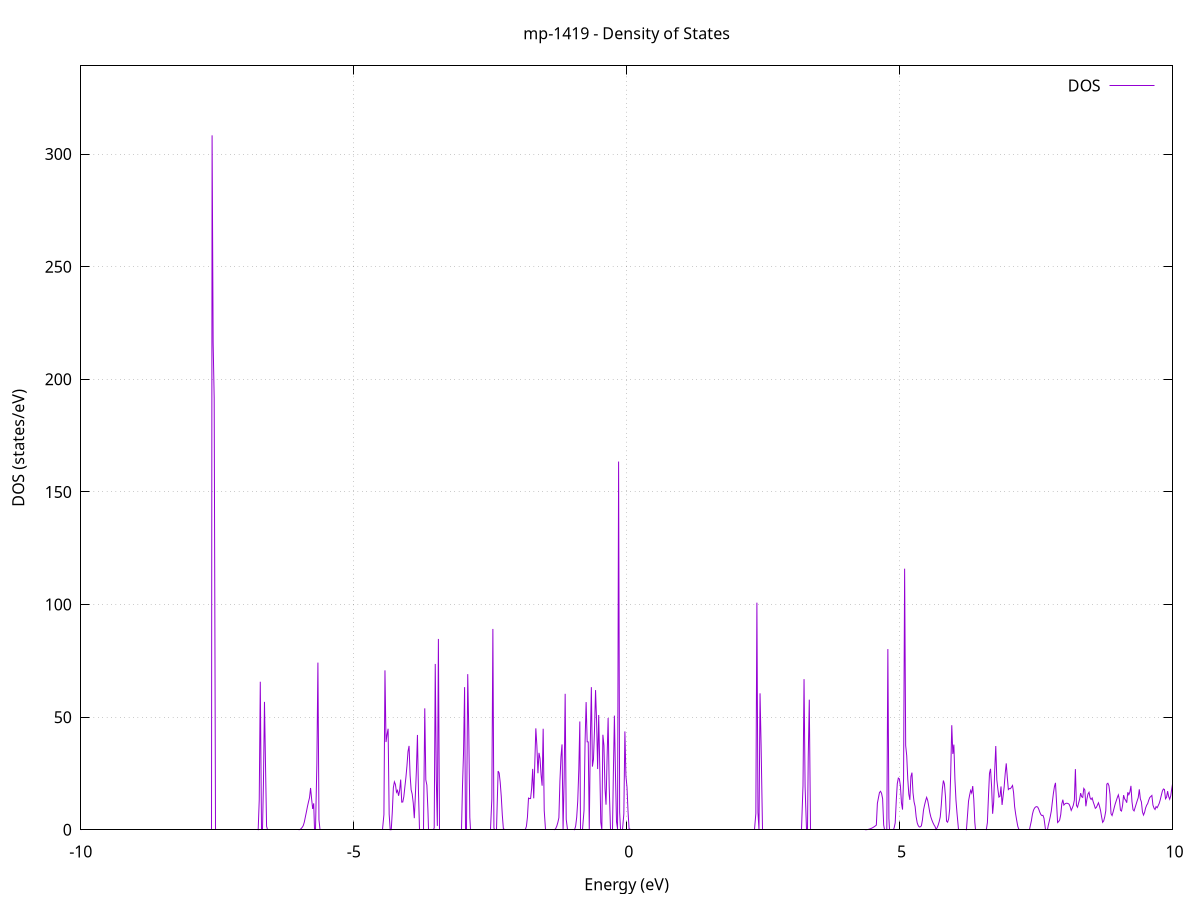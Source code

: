 set title 'mp-1419 - Density of States'
set xlabel 'Energy (eV)'
set ylabel 'DOS (states/eV)'
set grid
set xrange [-10:10]
set yrange [0:339.182]
set xzeroaxis lt -1
set terminal png size 800,600
set output 'mp-1419_dos_gnuplot.png'
plot '-' using 1:2 with lines title 'DOS'
-21.318300 0.000000
-21.299100 0.000000
-21.279900 0.000000
-21.260700 0.000000
-21.241500 0.000000
-21.222300 0.000000
-21.203100 0.000000
-21.183900 0.000000
-21.164700 0.000000
-21.145500 0.000000
-21.126300 0.000000
-21.107100 0.000000
-21.087900 0.000000
-21.068800 0.000000
-21.049600 0.000000
-21.030400 0.000000
-21.011200 0.000000
-20.992000 0.000000
-20.972800 0.000000
-20.953600 0.000000
-20.934400 0.000000
-20.915200 0.000000
-20.896000 0.000000
-20.876800 0.000000
-20.857600 0.000000
-20.838400 0.000000
-20.819200 0.000000
-20.800000 0.000000
-20.780800 0.000000
-20.761600 0.000000
-20.742500 0.000000
-20.723300 0.000000
-20.704100 0.000000
-20.684900 0.000000
-20.665700 0.000000
-20.646500 0.000000
-20.627300 0.000000
-20.608100 0.000000
-20.588900 0.000000
-20.569700 0.000000
-20.550500 0.000000
-20.531300 0.000000
-20.512100 0.000000
-20.492900 0.000000
-20.473700 0.000000
-20.454500 0.000000
-20.435400 0.000000
-20.416200 0.000000
-20.397000 0.000000
-20.377800 0.000000
-20.358600 0.000000
-20.339400 0.000000
-20.320200 0.000000
-20.301000 0.000000
-20.281800 0.000000
-20.262600 0.000000
-20.243400 0.000000
-20.224200 0.000000
-20.205000 0.000000
-20.185800 0.000000
-20.166600 0.000000
-20.147400 0.000000
-20.128300 0.000000
-20.109100 0.000000
-20.089900 0.000000
-20.070700 0.000000
-20.051500 0.000000
-20.032300 0.000000
-20.013100 0.000000
-19.993900 0.000000
-19.974700 0.000000
-19.955500 0.000000
-19.936300 0.000000
-19.917100 0.000000
-19.897900 0.000000
-19.878700 0.000000
-19.859500 0.000000
-19.840300 0.000000
-19.821100 0.000000
-19.802000 0.000000
-19.782800 0.000000
-19.763600 0.000000
-19.744400 0.000000
-19.725200 0.000000
-19.706000 0.000000
-19.686800 0.000000
-19.667600 0.000000
-19.648400 0.000000
-19.629200 0.000000
-19.610000 0.000000
-19.590800 0.000000
-19.571600 0.650500
-19.552400 172.639100
-19.533200 221.775000
-19.514000 0.000000
-19.494900 0.000000
-19.475700 0.000000
-19.456500 0.000000
-19.437300 0.000000
-19.418100 0.000000
-19.398900 0.000000
-19.379700 0.000000
-19.360500 0.000000
-19.341300 0.000000
-19.322100 0.000000
-19.302900 0.000000
-19.283700 0.000000
-19.264500 0.000000
-19.245300 0.000000
-19.226100 0.000000
-19.206900 0.000000
-19.187700 0.000000
-19.168600 0.000000
-19.149400 0.000000
-19.130200 0.000000
-19.111000 0.000000
-19.091800 0.000000
-19.072600 0.000000
-19.053400 0.000000
-19.034200 0.000000
-19.015000 0.000000
-18.995800 0.000000
-18.976600 0.000000
-18.957400 0.000000
-18.938200 0.000000
-18.919000 0.000000
-18.899800 0.000000
-18.880600 0.000000
-18.861500 0.000000
-18.842300 0.000000
-18.823100 0.000000
-18.803900 0.000000
-18.784700 0.000000
-18.765500 0.000000
-18.746300 0.000000
-18.727100 0.000000
-18.707900 0.000000
-18.688700 0.000000
-18.669500 0.000000
-18.650300 0.000000
-18.631100 0.000000
-18.611900 0.000000
-18.592700 0.000000
-18.573500 0.000000
-18.554300 0.000000
-18.535200 0.000000
-18.516000 0.000000
-18.496800 0.000000
-18.477600 0.000000
-18.458400 0.000000
-18.439200 0.000000
-18.420000 0.000000
-18.400800 37.065900
-18.381600 0.000000
-18.362400 0.000000
-18.343200 0.000000
-18.324000 0.000000
-18.304800 0.000000
-18.285600 0.000000
-18.266400 0.000000
-18.247200 0.000000
-18.228100 0.000000
-18.208900 0.000000
-18.189700 0.000000
-18.170500 0.000000
-18.151300 37.659900
-18.132100 21.953300
-18.112900 0.000000
-18.093700 0.000000
-18.074500 0.000000
-18.055300 0.000000
-18.036100 0.000000
-18.016900 0.000000
-17.997700 0.000000
-17.978500 0.000000
-17.959300 0.000000
-17.940100 0.000000
-17.920900 0.000000
-17.901800 0.000000
-17.882600 0.000000
-17.863400 0.000000
-17.844200 0.000000
-17.825000 0.000000
-17.805800 0.000000
-17.786600 0.000000
-17.767400 0.000000
-17.748200 0.000000
-17.729000 0.000000
-17.709800 0.000000
-17.690600 0.000000
-17.671400 0.000000
-17.652200 0.000000
-17.633000 0.000000
-17.613800 0.000000
-17.594700 0.000000
-17.575500 0.000000
-17.556300 0.000000
-17.537100 0.000000
-17.517900 0.000000
-17.498700 0.000000
-17.479500 0.000000
-17.460300 0.000000
-17.441100 0.000000
-17.421900 0.000000
-17.402700 0.000000
-17.383500 0.000000
-17.364300 0.000000
-17.345100 0.000000
-17.325900 0.000000
-17.306700 0.000000
-17.287500 0.000000
-17.268400 0.000000
-17.249200 0.000000
-17.230000 0.000000
-17.210800 77.177200
-17.191600 82.018400
-17.172400 0.000000
-17.153200 0.000000
-17.134000 0.000000
-17.114800 0.000000
-17.095600 0.000000
-17.076400 0.000000
-17.057200 0.000000
-17.038000 0.000000
-17.018800 0.000000
-16.999600 0.000000
-16.980400 0.000000
-16.961300 0.000000
-16.942100 0.000000
-16.922900 0.000000
-16.903700 0.000000
-16.884500 0.000000
-16.865300 0.000000
-16.846100 0.000000
-16.826900 0.000000
-16.807700 0.000000
-16.788500 0.000000
-16.769300 0.000000
-16.750100 0.000000
-16.730900 0.000000
-16.711700 0.000000
-16.692500 0.000000
-16.673300 0.000000
-16.654200 0.000000
-16.635000 0.000000
-16.615800 0.000000
-16.596600 0.000000
-16.577400 0.000000
-16.558200 0.000000
-16.539000 0.000000
-16.519800 0.000000
-16.500600 0.000000
-16.481400 0.000000
-16.462200 0.000000
-16.443000 0.000000
-16.423800 0.000000
-16.404600 0.000000
-16.385400 0.000000
-16.366200 0.000000
-16.347000 0.000000
-16.327900 0.000000
-16.308700 0.000000
-16.289500 0.000000
-16.270300 0.000000
-16.251100 0.000000
-16.231900 0.000000
-16.212700 0.000000
-16.193500 0.000000
-16.174300 0.000000
-16.155100 0.000000
-16.135900 0.000000
-16.116700 0.000000
-16.097500 0.000000
-16.078300 0.000000
-16.059100 0.000000
-16.039900 0.000000
-16.020800 0.000000
-16.001600 0.000000
-15.982400 0.000000
-15.963200 0.000000
-15.944000 0.000000
-15.924800 0.000000
-15.905600 0.000000
-15.886400 0.000000
-15.867200 0.000000
-15.848000 0.000000
-15.828800 0.000000
-15.809600 0.000000
-15.790400 0.000000
-15.771200 0.000000
-15.752000 0.000000
-15.732800 0.000000
-15.713600 0.000000
-15.694500 0.000000
-15.675300 0.000000
-15.656100 0.000000
-15.636900 0.000000
-15.617700 0.000000
-15.598500 0.000000
-15.579300 0.000000
-15.560100 0.000000
-15.540900 0.000000
-15.521700 0.000000
-15.502500 0.000000
-15.483300 0.000000
-15.464100 0.000000
-15.444900 0.000000
-15.425700 308.398000
-15.406500 55.361300
-15.387400 0.000000
-15.368200 0.000000
-15.349000 0.000000
-15.329800 0.000000
-15.310600 0.000000
-15.291400 0.000000
-15.272200 0.000000
-15.253000 0.000000
-15.233800 0.000000
-15.214600 0.000000
-15.195400 0.000000
-15.176200 0.000000
-15.157000 0.000000
-15.137800 0.000000
-15.118600 0.000000
-15.099400 0.000000
-15.080200 0.000000
-15.061100 0.000000
-15.041900 0.000000
-15.022700 0.000000
-15.003500 0.000000
-14.984300 0.000000
-14.965100 297.692300
-14.945900 135.464100
-14.926700 0.000000
-14.907500 0.000000
-14.888300 0.000000
-14.869100 0.000000
-14.849900 0.000000
-14.830700 0.000000
-14.811500 0.000000
-14.792300 0.000000
-14.773100 0.000000
-14.754000 0.000000
-14.734800 0.000000
-14.715600 0.000000
-14.696400 0.000000
-14.677200 0.000000
-14.658000 0.000000
-14.638800 0.000000
-14.619600 0.000000
-14.600400 116.033100
-14.581200 106.773300
-14.562000 0.000000
-14.542800 0.000000
-14.523600 0.000000
-14.504400 0.000000
-14.485200 0.000000
-14.466000 0.000000
-14.446800 0.000000
-14.427700 0.000000
-14.408500 0.000000
-14.389300 0.000000
-14.370100 0.000000
-14.350900 0.000000
-14.331700 0.000000
-14.312500 0.000000
-14.293300 0.000000
-14.274100 0.000000
-14.254900 0.000000
-14.235700 0.000000
-14.216500 0.000000
-14.197300 0.000000
-14.178100 0.000000
-14.158900 0.000000
-14.139700 0.000000
-14.120600 0.000000
-14.101400 0.000000
-14.082200 0.000000
-14.063000 0.000000
-14.043800 0.000000
-14.024600 0.000000
-14.005400 0.000000
-13.986200 0.000000
-13.967000 0.000000
-13.947800 0.000000
-13.928600 0.000000
-13.909400 0.000000
-13.890200 0.000000
-13.871000 0.000000
-13.851800 0.000000
-13.832600 0.000000
-13.813400 0.000000
-13.794300 0.000000
-13.775100 0.000000
-13.755900 0.000000
-13.736700 0.000000
-13.717500 0.000000
-13.698300 0.000000
-13.679100 0.000000
-13.659900 0.000000
-13.640700 0.000000
-13.621500 0.000000
-13.602300 0.000000
-13.583100 0.000000
-13.563900 0.000000
-13.544700 0.000000
-13.525500 0.000000
-13.506300 0.000000
-13.487200 0.000000
-13.468000 0.000000
-13.448800 0.000000
-13.429600 0.000000
-13.410400 0.000000
-13.391200 0.000000
-13.372000 0.000000
-13.352800 0.000000
-13.333600 0.000000
-13.314400 0.000000
-13.295200 0.000000
-13.276000 0.000000
-13.256800 0.000000
-13.237600 0.000000
-13.218400 0.000000
-13.199200 0.000000
-13.180100 0.000000
-13.160900 0.000000
-13.141700 0.000000
-13.122500 0.000000
-13.103300 0.000000
-13.084100 0.000000
-13.064900 0.000000
-13.045700 0.000000
-13.026500 0.000000
-13.007300 0.000000
-12.988100 0.000000
-12.968900 0.000000
-12.949700 0.000000
-12.930500 0.000000
-12.911300 0.000000
-12.892100 0.000000
-12.872900 0.000000
-12.853800 0.000000
-12.834600 0.000000
-12.815400 0.000000
-12.796200 0.000000
-12.777000 0.000000
-12.757800 0.000000
-12.738600 0.000000
-12.719400 0.000000
-12.700200 0.000000
-12.681000 0.000000
-12.661800 0.000000
-12.642600 0.000000
-12.623400 0.000000
-12.604200 0.000000
-12.585000 0.000000
-12.565800 0.000000
-12.546700 0.000000
-12.527500 0.000000
-12.508300 0.000000
-12.489100 0.000000
-12.469900 0.000000
-12.450700 0.000000
-12.431500 0.000000
-12.412300 0.000000
-12.393100 0.000000
-12.373900 0.000000
-12.354700 0.000000
-12.335500 0.000000
-12.316300 0.000000
-12.297100 0.000000
-12.277900 0.000000
-12.258700 0.000000
-12.239500 0.000000
-12.220400 0.000000
-12.201200 0.000000
-12.182000 0.000000
-12.162800 0.000000
-12.143600 0.000000
-12.124400 0.000000
-12.105200 0.000000
-12.086000 0.000000
-12.066800 0.000000
-12.047600 0.000000
-12.028400 0.000000
-12.009200 0.000000
-11.990000 0.000000
-11.970800 0.000000
-11.951600 0.000000
-11.932400 0.000000
-11.913300 0.000000
-11.894100 0.000000
-11.874900 0.000000
-11.855700 0.000000
-11.836500 0.000000
-11.817300 0.000000
-11.798100 0.000000
-11.778900 0.000000
-11.759700 0.000000
-11.740500 0.000000
-11.721300 0.000000
-11.702100 0.000000
-11.682900 0.000000
-11.663700 0.000000
-11.644500 0.000000
-11.625300 0.000000
-11.606100 0.000000
-11.587000 0.000000
-11.567800 0.000000
-11.548600 0.000000
-11.529400 0.000000
-11.510200 0.000000
-11.491000 0.000000
-11.471800 0.000000
-11.452600 0.000000
-11.433400 0.000000
-11.414200 0.000000
-11.395000 0.000000
-11.375800 0.000000
-11.356600 0.000000
-11.337400 0.000000
-11.318200 0.000000
-11.299000 0.000000
-11.279900 0.000000
-11.260700 0.000000
-11.241500 0.000000
-11.222300 0.000000
-11.203100 0.000000
-11.183900 48.712200
-11.164700 67.270900
-11.145500 0.880100
-11.126300 0.000000
-11.107100 0.000000
-11.087900 0.000000
-11.068700 0.000000
-11.049500 0.000000
-11.030300 0.000000
-11.011100 0.000000
-10.991900 0.000000
-10.972700 0.000000
-10.953600 0.000000
-10.934400 0.000000
-10.915200 0.000000
-10.896000 0.000000
-10.876800 0.000000
-10.857600 0.000000
-10.838400 0.000000
-10.819200 0.000000
-10.800000 0.000000
-10.780800 0.000000
-10.761600 0.000000
-10.742400 0.000000
-10.723200 0.000000
-10.704000 0.000000
-10.684800 0.000000
-10.665600 0.000000
-10.646500 0.000000
-10.627300 0.000000
-10.608100 0.000000
-10.588900 0.000000
-10.569700 0.000000
-10.550500 0.000000
-10.531300 0.000000
-10.512100 0.000000
-10.492900 0.000000
-10.473700 174.336200
-10.454500 0.000000
-10.435300 0.000000
-10.416100 0.000000
-10.396900 103.876900
-10.377700 0.000000
-10.358500 18.348200
-10.339300 0.000000
-10.320200 0.000000
-10.301000 0.000000
-10.281800 0.000000
-10.262600 0.000000
-10.243400 0.000000
-10.224200 0.000000
-10.205000 0.000000
-10.185800 0.000000
-10.166600 0.000000
-10.147400 0.000000
-10.128200 0.000000
-10.109000 0.000000
-10.089800 0.000000
-10.070600 0.000000
-10.051400 0.000000
-10.032200 0.000000
-10.013100 0.000000
-9.993900 0.000000
-9.974700 0.000000
-9.955500 0.000000
-9.936300 0.000000
-9.917100 0.000000
-9.897900 0.000000
-9.878700 0.000000
-9.859500 0.000000
-9.840300 0.000000
-9.821100 0.000000
-9.801900 0.000000
-9.782700 0.000000
-9.763500 0.000000
-9.744300 0.000000
-9.725100 0.000000
-9.706000 0.000000
-9.686800 0.000000
-9.667600 0.000000
-9.648400 0.000000
-9.629200 0.000000
-9.610000 0.000000
-9.590800 0.000000
-9.571600 0.000000
-9.552400 0.000000
-9.533200 0.000000
-9.514000 0.000000
-9.494800 0.000000
-9.475600 0.000000
-9.456400 0.000000
-9.437200 0.000000
-9.418000 0.000000
-9.398800 0.000000
-9.379700 0.000000
-9.360500 0.000000
-9.341300 0.000000
-9.322100 0.000000
-9.302900 0.000000
-9.283700 0.000000
-9.264500 0.000000
-9.245300 0.000000
-9.226100 0.000000
-9.206900 0.000000
-9.187700 0.000000
-9.168500 0.000000
-9.149300 0.000000
-9.130100 0.000000
-9.110900 0.000000
-9.091700 0.000000
-9.072600 0.000000
-9.053400 0.000000
-9.034200 0.000000
-9.015000 0.000000
-8.995800 0.000000
-8.976600 0.000000
-8.957400 0.000000
-8.938200 0.000000
-8.919000 0.000000
-8.899800 0.000000
-8.880600 0.000000
-8.861400 0.000000
-8.842200 0.000000
-8.823000 0.000000
-8.803800 0.000000
-8.784600 0.000000
-8.765400 0.000000
-8.746300 0.000000
-8.727100 0.000000
-8.707900 0.000000
-8.688700 0.000000
-8.669500 0.000000
-8.650300 0.000000
-8.631100 0.000000
-8.611900 0.000000
-8.592700 0.000000
-8.573500 0.000000
-8.554300 0.000000
-8.535100 0.000000
-8.515900 0.000000
-8.496700 0.000000
-8.477500 0.000000
-8.458300 0.000000
-8.439200 0.000000
-8.420000 0.000000
-8.400800 0.000000
-8.381600 0.000000
-8.362400 0.000000
-8.343200 0.000000
-8.324000 0.000000
-8.304800 0.000000
-8.285600 0.000000
-8.266400 0.000000
-8.247200 0.000000
-8.228000 0.000000
-8.208800 0.000000
-8.189600 0.000000
-8.170400 0.000000
-8.151200 0.000000
-8.132000 0.000000
-8.112900 0.000000
-8.093700 0.000000
-8.074500 0.000000
-8.055300 0.000000
-8.036100 0.000000
-8.016900 0.000000
-7.997700 0.000000
-7.978500 0.000000
-7.959300 0.000000
-7.940100 0.000000
-7.920900 0.000000
-7.901700 0.000000
-7.882500 0.000000
-7.863300 0.000000
-7.844100 0.000000
-7.824900 0.000000
-7.805800 0.000000
-7.786600 0.000000
-7.767400 0.000000
-7.748200 0.000000
-7.729000 0.000000
-7.709800 0.000000
-7.690600 0.000000
-7.671400 0.000000
-7.652200 0.000000
-7.633000 0.000000
-7.613800 0.000000
-7.594600 308.346900
-7.575400 216.341800
-7.556200 191.620700
-7.537000 0.000000
-7.517800 0.000000
-7.498600 0.000000
-7.479500 0.000000
-7.460300 0.000000
-7.441100 0.000000
-7.421900 0.000000
-7.402700 0.000000
-7.383500 0.000000
-7.364300 0.000000
-7.345100 0.000000
-7.325900 0.000000
-7.306700 0.000000
-7.287500 0.000000
-7.268300 0.000000
-7.249100 0.000000
-7.229900 0.000000
-7.210700 0.000000
-7.191500 0.000000
-7.172400 0.000000
-7.153200 0.000000
-7.134000 0.000000
-7.114800 0.000000
-7.095600 0.000000
-7.076400 0.000000
-7.057200 0.000000
-7.038000 0.000000
-7.018800 0.000000
-6.999600 0.000000
-6.980400 0.000000
-6.961200 0.000000
-6.942000 0.000000
-6.922800 0.000000
-6.903600 0.000000
-6.884400 0.000000
-6.865200 0.000000
-6.846100 0.000000
-6.826900 0.000000
-6.807700 0.000000
-6.788500 0.000000
-6.769300 0.000000
-6.750100 0.044700
-6.730900 13.269400
-6.711700 65.739800
-6.692500 0.000000
-6.673300 0.000000
-6.654100 20.398900
-6.634900 56.785000
-6.615700 28.296500
-6.596500 1.552800
-6.577300 0.000000
-6.558100 0.000000
-6.539000 0.000000
-6.519800 0.000000
-6.500600 0.000000
-6.481400 0.000000
-6.462200 0.000000
-6.443000 0.000000
-6.423800 0.000000
-6.404600 0.000000
-6.385400 0.000000
-6.366200 0.000000
-6.347000 0.000000
-6.327800 0.000000
-6.308600 0.000000
-6.289400 0.000000
-6.270200 0.000000
-6.251000 0.000000
-6.231900 0.000000
-6.212700 0.000000
-6.193500 0.000000
-6.174300 0.000000
-6.155100 0.000000
-6.135900 0.000000
-6.116700 0.000000
-6.097500 0.000000
-6.078300 0.000000
-6.059100 0.000000
-6.039900 0.000000
-6.020700 0.000000
-6.001500 0.008300
-5.982300 0.166200
-5.963100 0.524400
-5.943900 1.083100
-5.924700 1.842200
-5.905600 3.363200
-5.886400 5.640400
-5.867200 7.880800
-5.848000 10.289300
-5.828800 12.362500
-5.809600 14.269500
-5.790400 18.565700
-5.771200 13.673400
-5.752000 9.244700
-5.732800 11.747000
-5.713600 0.000000
-5.694400 0.000000
-5.675200 29.205700
-5.656000 74.230700
-5.636800 4.503100
-5.617600 0.114100
-5.598500 0.000000
-5.579300 0.000000
-5.560100 0.000000
-5.540900 0.000000
-5.521700 0.000000
-5.502500 0.000000
-5.483300 0.000000
-5.464100 0.000000
-5.444900 0.000000
-5.425700 0.000000
-5.406500 0.000000
-5.387300 0.000000
-5.368100 0.000000
-5.348900 0.000000
-5.329700 0.000000
-5.310500 0.000000
-5.291300 0.000000
-5.272200 0.000000
-5.253000 0.000000
-5.233800 0.000000
-5.214600 0.000000
-5.195400 0.000000
-5.176200 0.000000
-5.157000 0.000000
-5.137800 0.000000
-5.118600 0.000000
-5.099400 0.000000
-5.080200 0.000000
-5.061000 0.000000
-5.041800 0.000000
-5.022600 0.000000
-5.003400 0.000000
-4.984200 0.000000
-4.965100 0.000000
-4.945900 0.000000
-4.926700 0.000000
-4.907500 0.000000
-4.888300 0.000000
-4.869100 0.000000
-4.849900 0.000000
-4.830700 0.000000
-4.811500 0.000000
-4.792300 0.000000
-4.773100 0.000000
-4.753900 0.000000
-4.734700 0.000000
-4.715500 0.000000
-4.696300 0.000000
-4.677100 0.000000
-4.657900 0.000000
-4.638800 0.000000
-4.619600 0.000000
-4.600400 0.000000
-4.581200 0.000000
-4.562000 0.000000
-4.542800 0.000000
-4.523600 0.000000
-4.504400 0.000000
-4.485200 0.000000
-4.466000 0.000000
-4.446800 6.729700
-4.427600 70.778100
-4.408400 38.967700
-4.389200 42.290200
-4.370000 44.862000
-4.350800 6.920100
-4.331700 0.000000
-4.312500 0.042200
-4.293300 7.821900
-4.274100 18.625600
-4.254900 21.296600
-4.235700 20.121600
-4.216500 16.648100
-4.197300 17.488500
-4.178100 15.086000
-4.158900 17.500600
-4.139700 22.295600
-4.120500 12.279400
-4.101300 12.336800
-4.082100 14.683600
-4.062900 19.040900
-4.043700 23.275800
-4.024500 28.475700
-4.005400 34.759000
-3.986200 37.238500
-3.967000 24.175900
-3.947800 17.713700
-3.928600 15.809500
-3.909400 11.911600
-3.890200 5.152600
-3.871000 15.129000
-3.851800 26.414000
-3.832600 42.111500
-3.813400 16.542300
-3.794200 0.000000
-3.775000 0.000000
-3.755800 0.000000
-3.736600 0.000000
-3.717400 0.000000
-3.698300 53.928900
-3.679100 22.170900
-3.659900 19.831800
-3.640700 8.792700
-3.621500 0.000000
-3.602300 0.000000
-3.583100 0.000000
-3.563900 0.000000
-3.544700 0.000000
-3.525500 0.816500
-3.506300 73.634700
-3.487100 22.420000
-3.467900 1.721200
-3.448700 84.721000
-3.429500 0.000000
-3.410300 0.000000
-3.391100 0.000000
-3.372000 0.000000
-3.352800 0.000000
-3.333600 0.000000
-3.314400 0.000000
-3.295200 0.000000
-3.276000 0.000000
-3.256800 0.000000
-3.237600 0.000000
-3.218400 0.000000
-3.199200 0.000000
-3.180000 0.000000
-3.160800 0.000000
-3.141600 0.000000
-3.122400 0.000000
-3.103200 0.000000
-3.084000 0.000000
-3.064900 0.000000
-3.045700 0.000000
-3.026500 0.000000
-3.007300 19.296700
-2.988100 34.356200
-2.968900 63.328200
-2.949700 0.000000
-2.930500 0.000000
-2.911300 69.097400
-2.892100 43.835300
-2.872900 5.457800
-2.853700 0.000000
-2.834500 0.000000
-2.815300 0.000000
-2.796100 0.000000
-2.776900 0.000000
-2.757800 0.000000
-2.738600 0.000000
-2.719400 0.000000
-2.700200 0.000000
-2.681000 0.000000
-2.661800 0.000000
-2.642600 0.000000
-2.623400 0.000000
-2.604200 0.000000
-2.585000 0.000000
-2.565800 0.000000
-2.546600 0.000000
-2.527400 0.000000
-2.508200 0.000000
-2.489000 0.000000
-2.469800 13.737500
-2.450600 89.189400
-2.431500 0.736800
-2.412300 0.000000
-2.393100 0.000000
-2.373900 9.192300
-2.354700 26.062600
-2.335500 25.204400
-2.316300 21.071400
-2.297100 14.857900
-2.277900 6.564200
-2.258700 0.550600
-2.239500 0.000000
-2.220300 0.000000
-2.201100 0.000000
-2.181900 0.000000
-2.162700 0.000000
-2.143500 0.000000
-2.124400 0.000000
-2.105200 0.000000
-2.086000 0.000000
-2.066800 0.000000
-2.047600 0.000000
-2.028400 0.000000
-2.009200 0.000000
-1.990000 0.000000
-1.970800 0.000000
-1.951600 0.000000
-1.932400 0.000000
-1.913200 0.000000
-1.894000 0.000000
-1.874800 0.000000
-1.855600 0.198400
-1.836400 1.487400
-1.817200 5.673500
-1.798100 14.069900
-1.778900 13.835300
-1.759700 13.863200
-1.740500 18.419800
-1.721300 27.030300
-1.702100 13.958900
-1.682900 29.347200
-1.663700 45.021300
-1.644500 37.305300
-1.625300 25.098400
-1.606100 34.152600
-1.586900 31.632700
-1.567700 24.384000
-1.548500 19.572500
-1.529300 44.868300
-1.510100 8.519400
-1.491000 0.000000
-1.471800 0.000000
-1.452600 0.000000
-1.433400 0.000000
-1.414200 0.000000
-1.395000 0.000000
-1.375800 0.000000
-1.356600 0.000000
-1.337400 0.000000
-1.318200 0.057100
-1.299000 0.572900
-1.279800 1.625100
-1.260600 3.213600
-1.241400 5.338500
-1.222200 21.707200
-1.203000 32.424900
-1.183800 37.904800
-1.164700 0.000000
-1.145500 21.852100
-1.126300 60.373300
-1.107100 4.668200
-1.087900 0.000000
-1.068700 0.000000
-1.049500 0.000000
-1.030300 0.000000
-1.011100 0.000000
-0.991900 0.000000
-0.972700 0.000000
-0.953500 0.029600
-0.934300 1.594600
-0.915100 5.538700
-0.895900 12.763100
-0.876700 26.559100
-0.857600 48.082300
-0.838400 0.000000
-0.819200 0.000000
-0.800000 0.000000
-0.780800 8.573600
-0.761600 39.171700
-0.742400 56.696700
-0.723200 39.067700
-0.704000 38.999900
-0.684800 0.000000
-0.665600 39.096600
-0.646400 63.319400
-0.627200 28.040700
-0.608000 31.217100
-0.588800 44.346700
-0.569600 62.019000
-0.550400 48.114200
-0.531300 26.946900
-0.512100 50.973500
-0.492900 28.511900
-0.473700 3.315300
-0.454500 0.008000
-0.435300 42.187900
-0.416100 37.473600
-0.396900 18.434800
-0.377700 11.143400
-0.358500 31.757700
-0.339300 49.660000
-0.320100 19.579500
-0.300900 0.000000
-0.281700 0.000000
-0.262500 0.000000
-0.243300 24.721700
-0.224200 50.688500
-0.205000 24.894700
-0.185800 3.552200
-0.166600 0.361000
-0.147400 163.507300
-0.128200 7.899800
-0.109000 0.000000
-0.089800 0.000000
-0.070600 0.000000
-0.051400 7.037200
-0.032200 43.668900
-0.013000 23.793600
0.006200 18.975700
0.025400 8.061600
0.044600 0.538000
0.063800 0.000000
0.083000 0.000000
0.102100 0.000000
0.121300 0.000000
0.140500 0.000000
0.159700 0.000000
0.178900 0.000000
0.198100 0.000000
0.217300 0.000000
0.236500 0.000000
0.255700 0.000000
0.274900 0.000000
0.294100 0.000000
0.313300 0.000000
0.332500 0.000000
0.351700 0.000000
0.370900 0.000000
0.390100 0.000000
0.409200 0.000000
0.428400 0.000000
0.447600 0.000000
0.466800 0.000000
0.486000 0.000000
0.505200 0.000000
0.524400 0.000000
0.543600 0.000000
0.562800 0.000000
0.582000 0.000000
0.601200 0.000000
0.620400 0.000000
0.639600 0.000000
0.658800 0.000000
0.678000 0.000000
0.697200 0.000000
0.716300 0.000000
0.735500 0.000000
0.754700 0.000000
0.773900 0.000000
0.793100 0.000000
0.812300 0.000000
0.831500 0.000000
0.850700 0.000000
0.869900 0.000000
0.889100 0.000000
0.908300 0.000000
0.927500 0.000000
0.946700 0.000000
0.965900 0.000000
0.985100 0.000000
1.004300 0.000000
1.023500 0.000000
1.042600 0.000000
1.061800 0.000000
1.081000 0.000000
1.100200 0.000000
1.119400 0.000000
1.138600 0.000000
1.157800 0.000000
1.177000 0.000000
1.196200 0.000000
1.215400 0.000000
1.234600 0.000000
1.253800 0.000000
1.273000 0.000000
1.292200 0.000000
1.311400 0.000000
1.330600 0.000000
1.349700 0.000000
1.368900 0.000000
1.388100 0.000000
1.407300 0.000000
1.426500 0.000000
1.445700 0.000000
1.464900 0.000000
1.484100 0.000000
1.503300 0.000000
1.522500 0.000000
1.541700 0.000000
1.560900 0.000000
1.580100 0.000000
1.599300 0.000000
1.618500 0.000000
1.637700 0.000000
1.656900 0.000000
1.676000 0.000000
1.695200 0.000000
1.714400 0.000000
1.733600 0.000000
1.752800 0.000000
1.772000 0.000000
1.791200 0.000000
1.810400 0.000000
1.829600 0.000000
1.848800 0.000000
1.868000 0.000000
1.887200 0.000000
1.906400 0.000000
1.925600 0.000000
1.944800 0.000000
1.964000 0.000000
1.983100 0.000000
2.002300 0.000000
2.021500 0.000000
2.040700 0.000000
2.059900 0.000000
2.079100 0.000000
2.098300 0.000000
2.117500 0.000000
2.136700 0.000000
2.155900 0.000000
2.175100 0.000000
2.194300 0.000000
2.213500 0.000000
2.232700 0.000000
2.251900 0.000000
2.271100 0.000000
2.290300 0.000000
2.309400 0.000000
2.328600 0.000000
2.347800 0.000000
2.367000 7.169500
2.386200 100.841000
2.405400 7.763500
2.424600 0.000000
2.443800 60.577500
2.463000 37.868000
2.482200 0.000000
2.501400 0.000000
2.520600 0.000000
2.539800 0.000000
2.559000 0.000000
2.578200 0.000000
2.597400 0.000000
2.616500 0.000000
2.635700 0.000000
2.654900 0.000000
2.674100 0.000000
2.693300 0.000000
2.712500 0.000000
2.731700 0.000000
2.750900 0.000000
2.770100 0.000000
2.789300 0.000000
2.808500 0.000000
2.827700 0.000000
2.846900 0.000000
2.866100 0.000000
2.885300 0.000000
2.904500 0.000000
2.923700 0.000000
2.942800 0.000000
2.962000 0.000000
2.981200 0.000000
3.000400 0.000000
3.019600 0.000000
3.038800 0.000000
3.058000 0.000000
3.077200 0.000000
3.096400 0.000000
3.115600 0.000000
3.134800 0.000000
3.154000 0.000000
3.173200 0.000000
3.192400 0.000000
3.211600 0.000000
3.230800 19.586400
3.249900 66.883300
3.269100 19.247500
3.288300 0.000000
3.307500 0.000000
3.326700 32.174900
3.345900 57.766200
3.365100 0.000000
3.384300 0.000000
3.403500 0.000000
3.422700 0.000000
3.441900 0.000000
3.461100 0.000000
3.480300 0.000000
3.499500 0.000000
3.518700 0.000000
3.537900 0.000000
3.557100 0.000000
3.576200 0.000000
3.595400 0.000000
3.614600 0.000000
3.633800 0.000000
3.653000 0.000000
3.672200 0.000000
3.691400 0.000000
3.710600 0.000000
3.729800 0.000000
3.749000 0.000000
3.768200 0.000000
3.787400 0.000000
3.806600 0.000000
3.825800 0.000000
3.845000 0.000000
3.864200 0.000000
3.883300 0.000000
3.902500 0.000000
3.921700 0.000000
3.940900 0.000000
3.960100 0.000000
3.979300 0.000000
3.998500 0.000000
4.017700 0.000000
4.036900 0.000000
4.056100 0.000000
4.075300 0.000000
4.094500 0.000000
4.113700 0.000000
4.132900 0.000000
4.152100 0.000000
4.171300 0.000000
4.190400 0.000000
4.209600 0.000000
4.228800 0.000000
4.248000 0.000000
4.267200 0.000000
4.286400 0.000000
4.305600 0.000000
4.324800 0.000000
4.344000 0.000000
4.363200 0.000000
4.382400 0.011300
4.401600 0.057100
4.420800 0.138100
4.440000 0.254300
4.459200 0.405600
4.478400 0.592100
4.497600 0.813700
4.516700 1.070500
4.535900 1.362500
4.555100 1.689700
4.574300 2.052000
4.593500 11.729200
4.612700 14.183200
4.631900 16.548600
4.651100 17.091800
4.670300 16.172300
4.689500 13.790200
4.708700 2.138500
4.727900 0.000000
4.747100 0.000000
4.766300 0.141300
4.785500 80.236200
4.804700 5.054800
4.823800 0.000000
4.843000 0.000000
4.862200 0.000000
4.881400 0.000000
4.900600 0.865200
4.919800 3.045000
4.939000 12.751000
4.958200 20.483800
4.977400 22.955100
4.996600 22.582100
5.015800 19.312700
5.035000 11.857900
5.054200 8.962700
5.073400 22.768100
5.092600 115.924200
5.111800 37.425400
5.131000 32.918300
5.150100 22.615700
5.169300 15.807600
5.188500 13.279500
5.207700 23.578300
5.226900 25.372300
5.246100 16.433400
5.265300 12.397200
5.284500 10.352400
5.303700 5.766000
5.322900 3.076600
5.342100 1.831200
5.361300 1.246100
5.380500 1.321100
5.399700 1.763500
5.418900 4.353000
5.438100 8.695300
5.457200 10.928200
5.476400 12.842300
5.495600 14.384100
5.514800 13.048900
5.534000 10.515300
5.553200 7.715700
5.572400 5.722500
5.591600 4.350400
5.610800 3.182900
5.630000 2.220000
5.649200 1.461600
5.668400 0.212700
5.687600 0.888900
5.706800 2.029000
5.726000 3.633200
5.745200 5.702100
5.764400 11.042300
5.783500 18.087400
5.802700 21.870500
5.821900 20.301700
5.841100 14.661600
5.860300 3.840100
5.879500 3.359800
5.898700 4.759800
5.917900 9.254400
5.937100 25.315400
5.956300 46.423900
5.975500 33.687300
5.994700 37.819100
6.013900 22.492800
6.033100 13.180300
6.052300 7.308700
6.071500 0.000000
6.090600 0.000000
6.109800 0.000000
6.129000 0.000000
6.148200 0.000000
6.167400 0.000000
6.186600 0.000000
6.205800 0.000000
6.225000 0.025400
6.244200 6.312600
6.263400 12.744000
6.282600 15.317800
6.301800 17.481500
6.321000 16.332600
6.340200 19.415400
6.359400 13.557400
6.378600 3.328600
6.397800 0.000000
6.416900 0.000000
6.436100 0.000000
6.455300 0.000000
6.474500 0.000000
6.493700 0.000000
6.512900 0.000000
6.532100 0.000000
6.551300 0.000000
6.570500 0.000000
6.589700 0.098700
6.608900 3.169800
6.628100 14.548900
6.647300 25.023100
6.666500 27.065000
6.685700 19.246900
6.704900 7.110000
6.724000 12.314300
6.743200 26.484200
6.762400 37.180000
6.781600 22.170700
6.800800 18.066200
6.820000 14.506400
6.839200 14.850000
6.858400 19.245500
6.877600 11.031000
6.896800 15.008000
6.916000 19.028800
6.935200 24.965500
6.954400 29.471100
6.973600 23.245500
6.992800 17.853000
7.012000 18.314100
7.031100 18.243800
7.050300 18.932500
7.069500 19.670500
7.088700 16.474500
7.107900 10.273100
7.127100 6.916400
7.146300 4.092300
7.165500 1.555900
7.184700 0.258700
7.203900 0.000000
7.223100 0.000000
7.242300 0.000000
7.261500 0.000000
7.280700 0.000000
7.299900 0.000000
7.319100 0.000000
7.338300 0.000000
7.357400 0.000000
7.376600 0.000000
7.395800 1.879400
7.415000 4.037300
7.434200 6.907100
7.453400 8.685400
7.472600 9.624200
7.491800 10.124300
7.511000 10.280400
7.530200 10.093900
7.549400 9.157200
7.568600 7.833100
7.587800 6.781600
7.607000 6.317700
7.626200 6.427400
7.645400 5.152700
7.664500 0.000000
7.683700 0.000000
7.702900 0.000000
7.722100 1.704000
7.741300 3.682000
7.760500 5.830800
7.779700 8.341200
7.798900 12.320900
7.818100 16.166100
7.837300 19.200200
7.856500 20.828800
7.875700 12.167600
7.894900 3.212900
7.914100 3.653600
7.933300 4.378400
7.952500 6.706100
7.971700 11.452100
7.990800 13.346300
8.010000 10.974100
8.029200 11.506000
8.048400 11.740000
8.067600 11.788300
8.086800 11.650800
8.106000 11.327700
8.125200 10.231800
8.144400 8.594800
8.163600 9.627300
8.182800 10.895800
8.202000 13.139800
8.221200 26.957200
8.240400 10.841400
8.259600 10.015500
8.278800 11.779000
8.297900 13.519500
8.317100 16.281300
8.336300 14.663100
8.355500 14.367500
8.374700 18.356800
8.393900 17.673500
8.413100 10.430800
8.432300 13.608100
8.451500 15.886600
8.470700 16.650400
8.489900 14.205400
8.509100 13.466600
8.528300 14.127000
8.547500 12.390500
8.566700 11.006000
8.585900 9.525700
8.605100 9.924500
8.624200 10.919300
8.643400 11.986800
8.662600 10.506600
8.681800 8.565100
8.701000 5.770500
8.720200 3.299800
8.739400 3.928600
8.758600 5.723800
8.777800 8.440300
8.797000 20.288400
8.816200 20.646400
8.835400 19.557900
8.854600 15.751000
8.873800 7.132700
8.893000 6.327500
8.912200 7.898500
8.931300 9.715400
8.950500 11.474900
8.969700 12.876100
8.988900 14.316300
9.008100 15.507500
9.027300 13.383700
9.046500 8.690700
9.065700 8.320800
9.084900 10.758800
9.104100 15.387200
9.123300 13.738800
9.142500 13.075500
9.161700 12.030800
9.180900 16.657400
9.200100 15.567000
9.219300 16.760200
9.238500 19.492800
9.257600 12.510200
9.276800 8.922800
9.296000 8.370300
9.315200 9.866100
9.334400 11.407400
9.353600 12.903500
9.372800 14.325100
9.392000 17.962600
9.411200 13.700100
9.430400 12.362400
9.449600 7.953100
9.468800 6.538900
9.488000 7.678800
9.507200 9.665900
9.526400 10.892700
9.545600 11.647400
9.564700 13.141000
9.583900 14.332900
9.603100 14.795600
9.622300 15.241800
9.641500 10.992500
9.660700 9.653800
9.679900 9.001500
9.699100 10.276900
9.718300 9.765800
9.737500 10.687900
9.756700 11.720000
9.775900 13.336900
9.795100 15.295400
9.814300 17.175400
9.833500 18.105800
9.852700 17.865400
9.871900 13.759200
9.891000 14.411500
9.910200 17.161900
9.929400 14.766500
9.948600 13.552500
9.967800 15.095300
9.987000 18.330300
10.006200 21.205000
10.025400 19.173700
10.044600 19.300200
10.063800 16.001600
10.083000 13.406600
10.102200 10.566000
10.121400 8.019500
10.140600 6.737300
10.159800 8.920100
10.179000 11.219400
10.198100 13.034800
10.217300 14.573400
10.236500 9.431500
10.255700 8.147200
10.274900 6.898800
10.294100 5.686300
10.313300 5.342600
10.332500 3.772600
10.351700 2.018200
10.370900 2.053900
10.390100 3.651500
10.409300 8.149900
10.428500 13.611700
10.447700 16.619100
10.466900 16.764500
10.486100 12.674500
10.505200 10.731900
10.524400 8.925800
10.543600 7.403000
10.562800 6.163400
10.582000 5.174600
10.601200 8.051000
10.620400 11.692800
10.639600 14.231400
10.658800 15.879500
10.678000 17.951500
10.697200 19.252100
10.716400 22.764300
10.735600 18.593000
10.754800 12.724700
10.774000 12.348400
10.793200 20.143500
10.812400 25.391600
10.831500 4.136800
10.850700 3.569700
10.869900 8.719600
10.889100 8.891400
10.908300 9.044800
10.927500 9.061500
10.946700 8.877300
10.965900 8.492600
10.985100 7.977000
11.004300 7.383200
11.023500 6.711300
11.042700 10.572100
11.061900 11.262400
11.081100 11.480200
11.100300 11.027200
11.119500 10.499600
11.138600 10.416100
11.157800 9.530100
11.177000 7.820500
11.196200 9.161100
11.215400 11.096400
11.234600 12.178800
11.253800 12.490500
11.273000 12.349300
11.292200 12.125100
11.311400 12.249300
11.330600 11.185800
11.349800 14.815900
11.369000 17.504600
11.388200 19.928700
11.407400 19.465900
11.426600 17.822600
11.445800 25.301500
11.464900 16.409800
11.484100 11.209300
11.503300 9.744500
11.522500 8.816600
11.541700 8.598100
11.560900 8.589600
11.580100 9.580100
11.599300 14.399900
11.618500 14.167900
11.637700 9.998500
11.656900 9.586100
11.676100 8.579900
11.695300 7.790300
11.714500 7.217300
11.733700 6.834500
11.752900 6.605900
11.772000 12.097400
11.791200 24.212500
11.810400 26.535500
11.829600 30.652600
11.848800 7.171700
11.868000 4.928800
11.887200 4.906200
11.906400 9.072900
11.925600 9.029200
11.944800 10.433800
11.964000 12.841000
11.983200 16.179400
12.002400 13.487500
12.021600 11.510400
12.040800 9.711300
12.060000 7.931400
12.079200 8.884000
12.098300 12.305800
12.117500 15.971500
12.136700 15.538800
12.155900 14.324400
12.175100 12.671200
12.194300 10.579400
12.213500 15.638900
12.232700 2.976800
12.251900 5.496600
12.271100 9.737900
12.290300 15.755500
12.309500 20.530400
12.328700 13.526600
12.347900 12.163600
12.367100 10.594900
12.386300 8.058900
12.405400 5.811600
12.424600 6.043800
12.443800 8.046600
12.463000 21.455600
12.482200 26.702700
12.501400 24.038300
12.520600 17.937700
12.539800 19.258700
12.559000 18.364400
12.578200 18.985500
12.597400 21.068400
12.616600 20.636200
12.635800 1.602900
12.655000 2.530900
12.674200 8.398500
12.693400 13.195100
12.712600 15.434200
12.731700 15.065200
12.750900 13.382400
12.770100 14.362800
12.789300 8.411800
12.808500 13.108400
12.827700 16.246200
12.846900 17.566200
12.866100 17.826300
12.885300 15.703500
12.904500 15.448600
12.923700 18.827300
12.942900 18.293500
12.962100 17.964300
12.981300 19.109200
13.000500 11.502200
13.019700 10.914200
13.038800 10.996800
13.058000 11.715100
13.077200 16.610800
13.096400 15.795200
13.115600 15.592700
13.134800 13.316900
13.154000 11.402900
13.173200 10.341300
13.192400 9.909300
13.211600 9.920900
13.230800 10.218700
13.250000 10.547900
13.269200 10.985400
13.288400 11.577200
13.307600 12.323200
13.326800 12.873700
13.346000 17.615100
13.365100 18.313500
13.384300 18.146500
13.403500 18.427300
13.422700 8.115200
13.441900 8.944800
13.461100 9.845200
13.480300 10.757200
13.499500 12.089800
13.518700 14.389200
13.537900 17.303000
13.557100 19.680900
13.576300 20.853900
13.595500 18.371500
13.614700 17.609300
13.633900 16.074700
13.653100 11.971100
13.672200 11.618300
13.691400 14.263000
13.710600 19.444400
13.729800 15.061500
13.749000 11.956200
13.768200 9.234300
13.787400 6.654700
13.806600 4.298500
13.825800 6.039000
13.845000 11.150300
13.864200 15.245100
13.883400 20.030600
13.902600 13.932200
13.921800 11.723500
13.941000 11.678500
13.960200 14.874100
13.979300 12.846600
13.998500 12.019300
14.017700 11.335900
14.036900 10.762000
14.056100 10.297300
14.075300 10.440800
14.094500 12.269200
14.113700 14.948900
14.132900 17.836400
14.152100 16.944200
14.171300 13.560100
14.190500 11.821600
14.209700 12.338600
14.228900 12.522600
14.248100 12.338500
14.267300 10.858700
14.286500 7.042300
14.305600 4.619100
14.324800 4.377400
14.344000 4.759700
14.363200 5.773500
14.382400 7.418700
14.401600 9.534000
14.420800 11.978600
14.440000 20.461500
14.459200 37.334300
14.478400 8.160600
14.497600 9.545300
14.516800 10.779200
14.536000 11.821000
14.555200 12.344000
14.574400 13.501100
14.593600 14.749600
14.612700 14.199700
14.631900 16.667600
14.651100 11.096000
14.670300 18.511300
14.689500 14.993200
14.708700 22.307900
14.727900 26.058200
14.747100 21.713700
14.766300 19.165900
14.785500 16.496300
14.804700 10.964200
14.823900 8.558700
14.843100 6.543900
14.862300 5.530400
14.881500 6.220700
14.900700 8.168300
14.919900 12.794700
14.939000 11.635100
14.958200 10.939100
14.977400 11.008000
14.996600 13.952100
15.015800 12.753100
15.035000 9.927500
15.054200 7.830400
15.073400 7.699400
15.092600 16.292700
15.111800 15.419600
15.131000 13.762000
15.150200 12.985400
15.169400 12.293400
15.188600 11.466800
15.207800 8.449000
15.227000 6.882000
15.246100 5.326400
15.265300 3.782200
15.284500 2.115400
15.303700 0.446900
15.322900 0.003100
15.342100 0.000000
15.361300 0.000000
15.380500 0.000000
15.399700 0.000000
15.418900 0.000000
15.438100 0.000000
15.457300 0.000000
15.476500 0.000000
15.495700 0.000000
15.514900 0.000000
15.534100 0.000000
15.553300 0.000000
15.572400 0.000000
15.591600 0.000000
15.610800 0.000000
15.630000 0.000000
15.649200 0.000000
15.668400 0.000000
15.687600 0.000000
15.706800 0.000000
15.726000 0.000000
15.745200 0.000000
15.764400 0.000000
15.783600 0.000000
15.802800 0.000000
15.822000 0.000000
15.841200 0.000000
15.860400 0.000000
15.879500 0.000000
15.898700 0.000000
15.917900 0.000000
15.937100 0.000000
15.956300 0.000000
15.975500 0.000000
15.994700 0.000000
16.013900 0.000000
16.033100 0.000000
16.052300 0.000000
16.071500 0.000000
16.090700 0.000000
16.109900 0.000000
16.129100 0.000000
16.148300 0.000000
16.167500 0.000000
16.186700 0.000000
16.205800 0.000000
16.225000 0.000000
16.244200 0.000000
16.263400 0.000000
16.282600 0.000000
16.301800 0.000000
16.321000 0.000000
16.340200 0.000000
16.359400 0.000000
16.378600 0.000000
16.397800 0.000000
16.417000 0.000000
16.436200 0.000000
16.455400 0.000000
16.474600 0.000000
16.493800 0.000000
16.512900 0.000000
16.532100 0.000000
16.551300 0.000000
16.570500 0.000000
16.589700 0.000000
16.608900 0.000000
16.628100 0.000000
16.647300 0.000000
16.666500 0.000000
16.685700 0.000000
16.704900 0.000000
16.724100 0.000000
16.743300 0.000000
16.762500 0.000000
16.781700 0.000000
16.800900 0.000000
16.820100 0.000000
16.839200 0.000000
16.858400 0.000000
16.877600 0.000000
16.896800 0.000000
16.916000 0.000000
16.935200 0.000000
16.954400 0.000000
16.973600 0.000000
16.992800 0.000000
17.012000 0.000000
17.031200 0.000000
17.050400 0.000000
17.069600 0.000000
e
